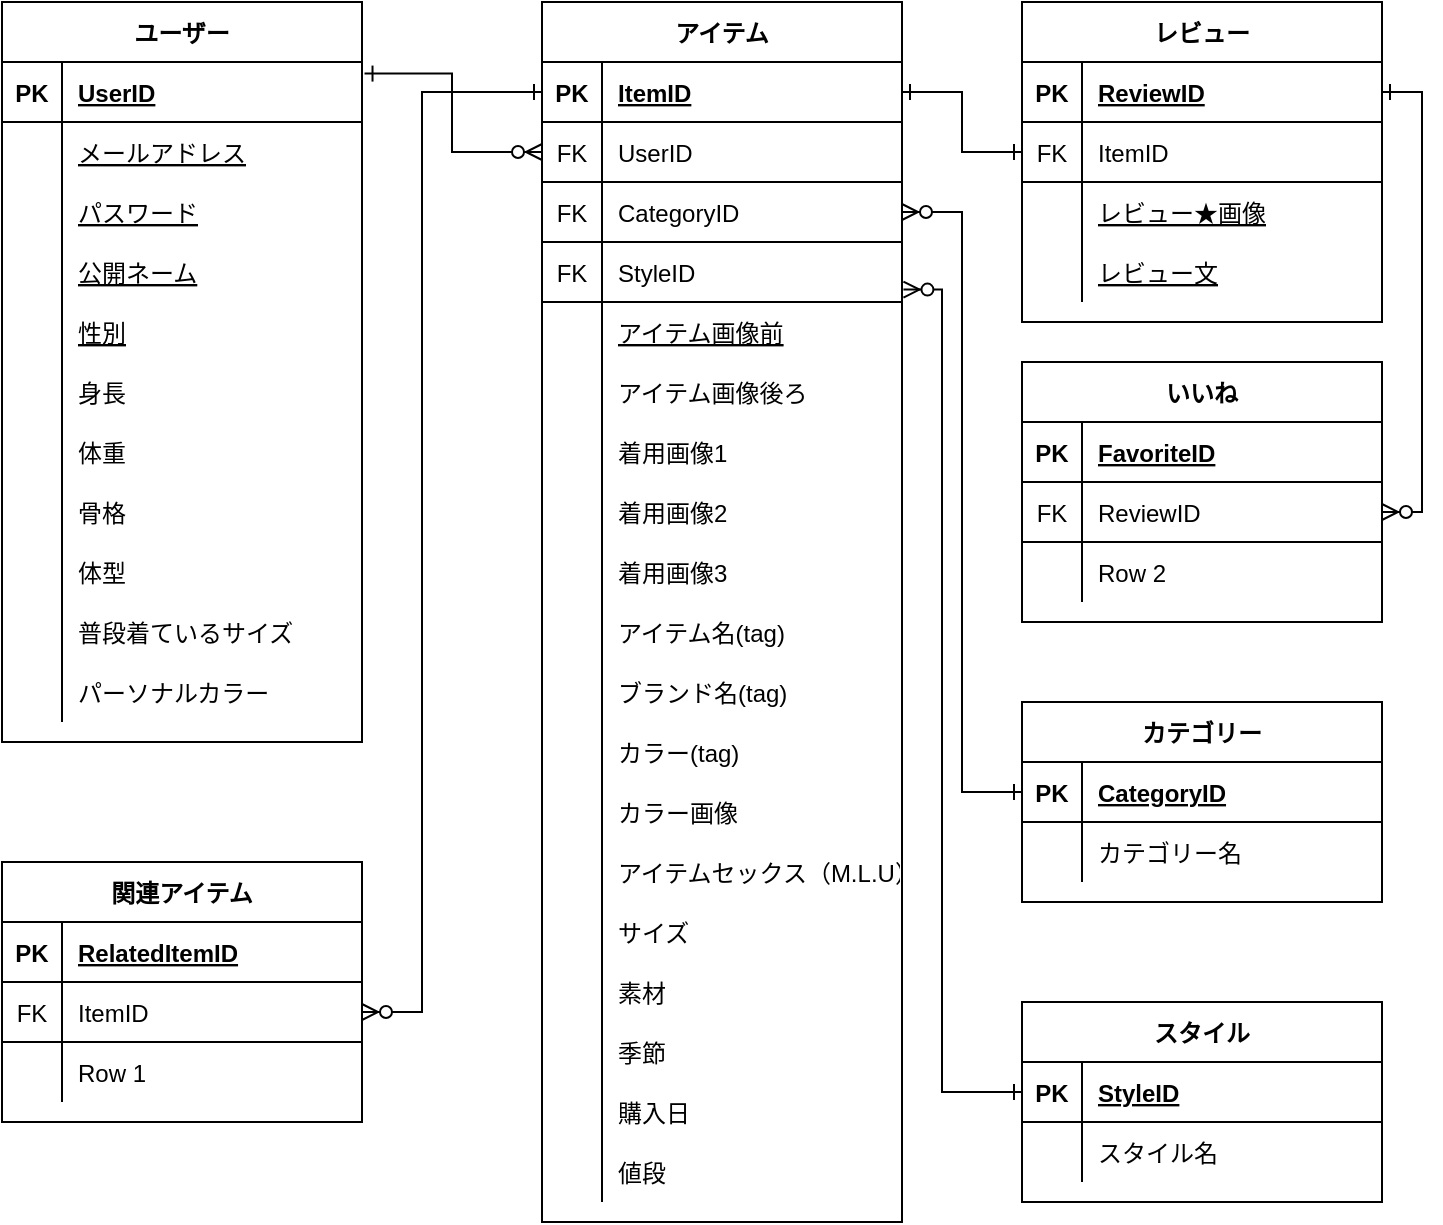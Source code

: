 <mxfile version="14.9.4" type="github">
  <diagram id="betGwYDTPJmiJVvHODnz" name="ページ1">
    <mxGraphModel dx="1038" dy="547" grid="1" gridSize="10" guides="1" tooltips="1" connect="1" arrows="1" fold="1" page="1" pageScale="1" pageWidth="827" pageHeight="1169" math="0" shadow="0">
      <root>
        <mxCell id="0" />
        <mxCell id="1" parent="0" />
        <mxCell id="Q9JCjV-3sAa-18T38b56-1" value="ユーザー" style="shape=table;startSize=30;container=1;collapsible=1;childLayout=tableLayout;fixedRows=1;rowLines=0;fontStyle=1;align=center;resizeLast=1;" vertex="1" parent="1">
          <mxGeometry x="20" y="40" width="180" height="370" as="geometry" />
        </mxCell>
        <mxCell id="Q9JCjV-3sAa-18T38b56-2" value="" style="shape=partialRectangle;collapsible=0;dropTarget=0;pointerEvents=0;fillColor=none;top=0;left=0;bottom=1;right=0;points=[[0,0.5],[1,0.5]];portConstraint=eastwest;" vertex="1" parent="Q9JCjV-3sAa-18T38b56-1">
          <mxGeometry y="30" width="180" height="30" as="geometry" />
        </mxCell>
        <mxCell id="Q9JCjV-3sAa-18T38b56-3" value="PK" style="shape=partialRectangle;connectable=0;fillColor=none;top=0;left=0;bottom=0;right=0;fontStyle=1;overflow=hidden;" vertex="1" parent="Q9JCjV-3sAa-18T38b56-2">
          <mxGeometry width="30" height="30" as="geometry" />
        </mxCell>
        <mxCell id="Q9JCjV-3sAa-18T38b56-4" value="UserID" style="shape=partialRectangle;connectable=0;fillColor=none;top=0;left=0;bottom=0;right=0;align=left;spacingLeft=6;fontStyle=5;overflow=hidden;" vertex="1" parent="Q9JCjV-3sAa-18T38b56-2">
          <mxGeometry x="30" width="150" height="30" as="geometry" />
        </mxCell>
        <mxCell id="Q9JCjV-3sAa-18T38b56-5" value="" style="shape=partialRectangle;collapsible=0;dropTarget=0;pointerEvents=0;fillColor=none;top=0;left=0;bottom=0;right=0;points=[[0,0.5],[1,0.5]];portConstraint=eastwest;" vertex="1" parent="Q9JCjV-3sAa-18T38b56-1">
          <mxGeometry y="60" width="180" height="30" as="geometry" />
        </mxCell>
        <mxCell id="Q9JCjV-3sAa-18T38b56-6" value="" style="shape=partialRectangle;connectable=0;fillColor=none;top=0;left=0;bottom=0;right=0;editable=1;overflow=hidden;" vertex="1" parent="Q9JCjV-3sAa-18T38b56-5">
          <mxGeometry width="30" height="30" as="geometry" />
        </mxCell>
        <mxCell id="Q9JCjV-3sAa-18T38b56-7" value="メールアドレス" style="shape=partialRectangle;connectable=0;fillColor=none;top=0;left=0;bottom=0;right=0;align=left;spacingLeft=6;overflow=hidden;fontStyle=4" vertex="1" parent="Q9JCjV-3sAa-18T38b56-5">
          <mxGeometry x="30" width="150" height="30" as="geometry" />
        </mxCell>
        <mxCell id="Q9JCjV-3sAa-18T38b56-8" value="" style="shape=partialRectangle;collapsible=0;dropTarget=0;pointerEvents=0;fillColor=none;top=0;left=0;bottom=0;right=0;points=[[0,0.5],[1,0.5]];portConstraint=eastwest;" vertex="1" parent="Q9JCjV-3sAa-18T38b56-1">
          <mxGeometry y="90" width="180" height="30" as="geometry" />
        </mxCell>
        <mxCell id="Q9JCjV-3sAa-18T38b56-9" value="" style="shape=partialRectangle;connectable=0;fillColor=none;top=0;left=0;bottom=0;right=0;editable=1;overflow=hidden;" vertex="1" parent="Q9JCjV-3sAa-18T38b56-8">
          <mxGeometry width="30" height="30" as="geometry" />
        </mxCell>
        <mxCell id="Q9JCjV-3sAa-18T38b56-10" value="パスワード" style="shape=partialRectangle;connectable=0;fillColor=none;top=0;left=0;bottom=0;right=0;align=left;spacingLeft=6;overflow=hidden;fontStyle=4" vertex="1" parent="Q9JCjV-3sAa-18T38b56-8">
          <mxGeometry x="30" width="150" height="30" as="geometry" />
        </mxCell>
        <mxCell id="Q9JCjV-3sAa-18T38b56-11" value="" style="shape=partialRectangle;collapsible=0;dropTarget=0;pointerEvents=0;fillColor=none;top=0;left=0;bottom=0;right=0;points=[[0,0.5],[1,0.5]];portConstraint=eastwest;" vertex="1" parent="Q9JCjV-3sAa-18T38b56-1">
          <mxGeometry y="120" width="180" height="30" as="geometry" />
        </mxCell>
        <mxCell id="Q9JCjV-3sAa-18T38b56-12" value="" style="shape=partialRectangle;connectable=0;fillColor=none;top=0;left=0;bottom=0;right=0;editable=1;overflow=hidden;" vertex="1" parent="Q9JCjV-3sAa-18T38b56-11">
          <mxGeometry width="30" height="30" as="geometry" />
        </mxCell>
        <mxCell id="Q9JCjV-3sAa-18T38b56-13" value="公開ネーム" style="shape=partialRectangle;connectable=0;fillColor=none;top=0;left=0;bottom=0;right=0;align=left;spacingLeft=6;overflow=hidden;fontStyle=4" vertex="1" parent="Q9JCjV-3sAa-18T38b56-11">
          <mxGeometry x="30" width="150" height="30" as="geometry" />
        </mxCell>
        <mxCell id="Q9JCjV-3sAa-18T38b56-207" style="shape=partialRectangle;collapsible=0;dropTarget=0;pointerEvents=0;fillColor=none;top=0;left=0;bottom=0;right=0;points=[[0,0.5],[1,0.5]];portConstraint=eastwest;" vertex="1" parent="Q9JCjV-3sAa-18T38b56-1">
          <mxGeometry y="150" width="180" height="30" as="geometry" />
        </mxCell>
        <mxCell id="Q9JCjV-3sAa-18T38b56-208" style="shape=partialRectangle;connectable=0;fillColor=none;top=0;left=0;bottom=0;right=0;editable=1;overflow=hidden;" vertex="1" parent="Q9JCjV-3sAa-18T38b56-207">
          <mxGeometry width="30" height="30" as="geometry" />
        </mxCell>
        <mxCell id="Q9JCjV-3sAa-18T38b56-209" value="性別" style="shape=partialRectangle;connectable=0;fillColor=none;top=0;left=0;bottom=0;right=0;align=left;spacingLeft=6;overflow=hidden;fontStyle=4" vertex="1" parent="Q9JCjV-3sAa-18T38b56-207">
          <mxGeometry x="30" width="150" height="30" as="geometry" />
        </mxCell>
        <mxCell id="Q9JCjV-3sAa-18T38b56-146" style="shape=partialRectangle;collapsible=0;dropTarget=0;pointerEvents=0;fillColor=none;top=0;left=0;bottom=0;right=0;points=[[0,0.5],[1,0.5]];portConstraint=eastwest;" vertex="1" parent="Q9JCjV-3sAa-18T38b56-1">
          <mxGeometry y="180" width="180" height="30" as="geometry" />
        </mxCell>
        <mxCell id="Q9JCjV-3sAa-18T38b56-147" style="shape=partialRectangle;connectable=0;fillColor=none;top=0;left=0;bottom=0;right=0;editable=1;overflow=hidden;" vertex="1" parent="Q9JCjV-3sAa-18T38b56-146">
          <mxGeometry width="30" height="30" as="geometry" />
        </mxCell>
        <mxCell id="Q9JCjV-3sAa-18T38b56-148" value="身長" style="shape=partialRectangle;connectable=0;fillColor=none;top=0;left=0;bottom=0;right=0;align=left;spacingLeft=6;overflow=hidden;" vertex="1" parent="Q9JCjV-3sAa-18T38b56-146">
          <mxGeometry x="30" width="150" height="30" as="geometry" />
        </mxCell>
        <mxCell id="Q9JCjV-3sAa-18T38b56-149" style="shape=partialRectangle;collapsible=0;dropTarget=0;pointerEvents=0;fillColor=none;top=0;left=0;bottom=0;right=0;points=[[0,0.5],[1,0.5]];portConstraint=eastwest;" vertex="1" parent="Q9JCjV-3sAa-18T38b56-1">
          <mxGeometry y="210" width="180" height="30" as="geometry" />
        </mxCell>
        <mxCell id="Q9JCjV-3sAa-18T38b56-150" style="shape=partialRectangle;connectable=0;fillColor=none;top=0;left=0;bottom=0;right=0;editable=1;overflow=hidden;" vertex="1" parent="Q9JCjV-3sAa-18T38b56-149">
          <mxGeometry width="30" height="30" as="geometry" />
        </mxCell>
        <mxCell id="Q9JCjV-3sAa-18T38b56-151" value="体重" style="shape=partialRectangle;connectable=0;fillColor=none;top=0;left=0;bottom=0;right=0;align=left;spacingLeft=6;overflow=hidden;" vertex="1" parent="Q9JCjV-3sAa-18T38b56-149">
          <mxGeometry x="30" width="150" height="30" as="geometry" />
        </mxCell>
        <mxCell id="Q9JCjV-3sAa-18T38b56-152" style="shape=partialRectangle;collapsible=0;dropTarget=0;pointerEvents=0;fillColor=none;top=0;left=0;bottom=0;right=0;points=[[0,0.5],[1,0.5]];portConstraint=eastwest;" vertex="1" parent="Q9JCjV-3sAa-18T38b56-1">
          <mxGeometry y="240" width="180" height="30" as="geometry" />
        </mxCell>
        <mxCell id="Q9JCjV-3sAa-18T38b56-153" style="shape=partialRectangle;connectable=0;fillColor=none;top=0;left=0;bottom=0;right=0;editable=1;overflow=hidden;" vertex="1" parent="Q9JCjV-3sAa-18T38b56-152">
          <mxGeometry width="30" height="30" as="geometry" />
        </mxCell>
        <mxCell id="Q9JCjV-3sAa-18T38b56-154" value="骨格" style="shape=partialRectangle;connectable=0;fillColor=none;top=0;left=0;bottom=0;right=0;align=left;spacingLeft=6;overflow=hidden;" vertex="1" parent="Q9JCjV-3sAa-18T38b56-152">
          <mxGeometry x="30" width="150" height="30" as="geometry" />
        </mxCell>
        <mxCell id="Q9JCjV-3sAa-18T38b56-155" style="shape=partialRectangle;collapsible=0;dropTarget=0;pointerEvents=0;fillColor=none;top=0;left=0;bottom=0;right=0;points=[[0,0.5],[1,0.5]];portConstraint=eastwest;" vertex="1" parent="Q9JCjV-3sAa-18T38b56-1">
          <mxGeometry y="270" width="180" height="30" as="geometry" />
        </mxCell>
        <mxCell id="Q9JCjV-3sAa-18T38b56-156" style="shape=partialRectangle;connectable=0;fillColor=none;top=0;left=0;bottom=0;right=0;editable=1;overflow=hidden;" vertex="1" parent="Q9JCjV-3sAa-18T38b56-155">
          <mxGeometry width="30" height="30" as="geometry" />
        </mxCell>
        <mxCell id="Q9JCjV-3sAa-18T38b56-157" value="体型" style="shape=partialRectangle;connectable=0;fillColor=none;top=0;left=0;bottom=0;right=0;align=left;spacingLeft=6;overflow=hidden;" vertex="1" parent="Q9JCjV-3sAa-18T38b56-155">
          <mxGeometry x="30" width="150" height="30" as="geometry" />
        </mxCell>
        <mxCell id="Q9JCjV-3sAa-18T38b56-158" style="shape=partialRectangle;collapsible=0;dropTarget=0;pointerEvents=0;fillColor=none;top=0;left=0;bottom=0;right=0;points=[[0,0.5],[1,0.5]];portConstraint=eastwest;" vertex="1" parent="Q9JCjV-3sAa-18T38b56-1">
          <mxGeometry y="300" width="180" height="30" as="geometry" />
        </mxCell>
        <mxCell id="Q9JCjV-3sAa-18T38b56-159" style="shape=partialRectangle;connectable=0;fillColor=none;top=0;left=0;bottom=0;right=0;editable=1;overflow=hidden;" vertex="1" parent="Q9JCjV-3sAa-18T38b56-158">
          <mxGeometry width="30" height="30" as="geometry" />
        </mxCell>
        <mxCell id="Q9JCjV-3sAa-18T38b56-160" value="普段着ているサイズ" style="shape=partialRectangle;connectable=0;fillColor=none;top=0;left=0;bottom=0;right=0;align=left;spacingLeft=6;overflow=hidden;" vertex="1" parent="Q9JCjV-3sAa-18T38b56-158">
          <mxGeometry x="30" width="150" height="30" as="geometry" />
        </mxCell>
        <mxCell id="Q9JCjV-3sAa-18T38b56-161" style="shape=partialRectangle;collapsible=0;dropTarget=0;pointerEvents=0;fillColor=none;top=0;left=0;bottom=0;right=0;points=[[0,0.5],[1,0.5]];portConstraint=eastwest;" vertex="1" parent="Q9JCjV-3sAa-18T38b56-1">
          <mxGeometry y="330" width="180" height="30" as="geometry" />
        </mxCell>
        <mxCell id="Q9JCjV-3sAa-18T38b56-162" style="shape=partialRectangle;connectable=0;fillColor=none;top=0;left=0;bottom=0;right=0;editable=1;overflow=hidden;" vertex="1" parent="Q9JCjV-3sAa-18T38b56-161">
          <mxGeometry width="30" height="30" as="geometry" />
        </mxCell>
        <mxCell id="Q9JCjV-3sAa-18T38b56-163" value="パーソナルカラー" style="shape=partialRectangle;connectable=0;fillColor=none;top=0;left=0;bottom=0;right=0;align=left;spacingLeft=6;overflow=hidden;" vertex="1" parent="Q9JCjV-3sAa-18T38b56-161">
          <mxGeometry x="30" width="150" height="30" as="geometry" />
        </mxCell>
        <mxCell id="Q9JCjV-3sAa-18T38b56-14" value="レビュー" style="shape=table;startSize=30;container=1;collapsible=1;childLayout=tableLayout;fixedRows=1;rowLines=0;fontStyle=1;align=center;resizeLast=1;" vertex="1" parent="1">
          <mxGeometry x="530" y="40" width="180" height="160" as="geometry" />
        </mxCell>
        <mxCell id="Q9JCjV-3sAa-18T38b56-15" value="" style="shape=partialRectangle;collapsible=0;dropTarget=0;pointerEvents=0;fillColor=none;top=0;left=0;bottom=1;right=0;points=[[0,0.5],[1,0.5]];portConstraint=eastwest;" vertex="1" parent="Q9JCjV-3sAa-18T38b56-14">
          <mxGeometry y="30" width="180" height="30" as="geometry" />
        </mxCell>
        <mxCell id="Q9JCjV-3sAa-18T38b56-16" value="PK" style="shape=partialRectangle;connectable=0;fillColor=none;top=0;left=0;bottom=0;right=0;fontStyle=1;overflow=hidden;" vertex="1" parent="Q9JCjV-3sAa-18T38b56-15">
          <mxGeometry width="30" height="30" as="geometry" />
        </mxCell>
        <mxCell id="Q9JCjV-3sAa-18T38b56-17" value="ReviewID" style="shape=partialRectangle;connectable=0;fillColor=none;top=0;left=0;bottom=0;right=0;align=left;spacingLeft=6;fontStyle=5;overflow=hidden;" vertex="1" parent="Q9JCjV-3sAa-18T38b56-15">
          <mxGeometry x="30" width="150" height="30" as="geometry" />
        </mxCell>
        <mxCell id="Q9JCjV-3sAa-18T38b56-225" style="shape=partialRectangle;collapsible=0;dropTarget=0;pointerEvents=0;fillColor=none;top=0;left=0;bottom=1;right=0;points=[[0,0.5],[1,0.5]];portConstraint=eastwest;fontStyle=1" vertex="1" parent="Q9JCjV-3sAa-18T38b56-14">
          <mxGeometry y="60" width="180" height="30" as="geometry" />
        </mxCell>
        <mxCell id="Q9JCjV-3sAa-18T38b56-226" value="FK" style="shape=partialRectangle;connectable=0;fillColor=none;top=0;left=0;bottom=0;right=0;fontStyle=0;overflow=hidden;" vertex="1" parent="Q9JCjV-3sAa-18T38b56-225">
          <mxGeometry width="30" height="30" as="geometry" />
        </mxCell>
        <mxCell id="Q9JCjV-3sAa-18T38b56-227" value="ItemID" style="shape=partialRectangle;connectable=0;fillColor=none;top=0;left=0;bottom=0;right=0;align=left;spacingLeft=6;fontStyle=0;overflow=hidden;" vertex="1" parent="Q9JCjV-3sAa-18T38b56-225">
          <mxGeometry x="30" width="150" height="30" as="geometry" />
        </mxCell>
        <mxCell id="Q9JCjV-3sAa-18T38b56-18" value="" style="shape=partialRectangle;collapsible=0;dropTarget=0;pointerEvents=0;fillColor=none;top=0;left=0;bottom=0;right=0;points=[[0,0.5],[1,0.5]];portConstraint=eastwest;" vertex="1" parent="Q9JCjV-3sAa-18T38b56-14">
          <mxGeometry y="90" width="180" height="30" as="geometry" />
        </mxCell>
        <mxCell id="Q9JCjV-3sAa-18T38b56-19" value="" style="shape=partialRectangle;connectable=0;fillColor=none;top=0;left=0;bottom=0;right=0;editable=1;overflow=hidden;" vertex="1" parent="Q9JCjV-3sAa-18T38b56-18">
          <mxGeometry width="30" height="30" as="geometry" />
        </mxCell>
        <mxCell id="Q9JCjV-3sAa-18T38b56-20" value="レビュー★画像" style="shape=partialRectangle;connectable=0;fillColor=none;top=0;left=0;bottom=0;right=0;align=left;spacingLeft=6;overflow=hidden;fontStyle=4" vertex="1" parent="Q9JCjV-3sAa-18T38b56-18">
          <mxGeometry x="30" width="150" height="30" as="geometry" />
        </mxCell>
        <mxCell id="Q9JCjV-3sAa-18T38b56-21" value="" style="shape=partialRectangle;collapsible=0;dropTarget=0;pointerEvents=0;fillColor=none;top=0;left=0;bottom=0;right=0;points=[[0,0.5],[1,0.5]];portConstraint=eastwest;" vertex="1" parent="Q9JCjV-3sAa-18T38b56-14">
          <mxGeometry y="120" width="180" height="30" as="geometry" />
        </mxCell>
        <mxCell id="Q9JCjV-3sAa-18T38b56-22" value="" style="shape=partialRectangle;connectable=0;fillColor=none;top=0;left=0;bottom=0;right=0;editable=1;overflow=hidden;" vertex="1" parent="Q9JCjV-3sAa-18T38b56-21">
          <mxGeometry width="30" height="30" as="geometry" />
        </mxCell>
        <mxCell id="Q9JCjV-3sAa-18T38b56-23" value="レビュー文" style="shape=partialRectangle;connectable=0;fillColor=none;top=0;left=0;bottom=0;right=0;align=left;spacingLeft=6;overflow=hidden;fontStyle=4" vertex="1" parent="Q9JCjV-3sAa-18T38b56-21">
          <mxGeometry x="30" width="150" height="30" as="geometry" />
        </mxCell>
        <mxCell id="Q9JCjV-3sAa-18T38b56-27" value="アイテム" style="shape=table;startSize=30;container=1;collapsible=1;childLayout=tableLayout;fixedRows=1;rowLines=0;fontStyle=1;align=center;resizeLast=1;" vertex="1" parent="1">
          <mxGeometry x="290" y="40" width="180" height="610" as="geometry" />
        </mxCell>
        <mxCell id="Q9JCjV-3sAa-18T38b56-28" value="" style="shape=partialRectangle;collapsible=0;dropTarget=0;pointerEvents=0;fillColor=none;top=0;left=0;bottom=1;right=0;points=[[0,0.5],[1,0.5]];portConstraint=eastwest;" vertex="1" parent="Q9JCjV-3sAa-18T38b56-27">
          <mxGeometry y="30" width="180" height="30" as="geometry" />
        </mxCell>
        <mxCell id="Q9JCjV-3sAa-18T38b56-29" value="PK" style="shape=partialRectangle;connectable=0;fillColor=none;top=0;left=0;bottom=0;right=0;fontStyle=1;overflow=hidden;" vertex="1" parent="Q9JCjV-3sAa-18T38b56-28">
          <mxGeometry width="30" height="30" as="geometry" />
        </mxCell>
        <mxCell id="Q9JCjV-3sAa-18T38b56-30" value="ItemID" style="shape=partialRectangle;connectable=0;fillColor=none;top=0;left=0;bottom=0;right=0;align=left;spacingLeft=6;fontStyle=5;overflow=hidden;" vertex="1" parent="Q9JCjV-3sAa-18T38b56-28">
          <mxGeometry x="30" width="150" height="30" as="geometry" />
        </mxCell>
        <mxCell id="Q9JCjV-3sAa-18T38b56-173" style="shape=partialRectangle;collapsible=0;dropTarget=0;pointerEvents=0;fillColor=none;top=0;left=0;bottom=1;right=0;points=[[0,0.5],[1,0.5]];portConstraint=eastwest;" vertex="1" parent="Q9JCjV-3sAa-18T38b56-27">
          <mxGeometry y="60" width="180" height="30" as="geometry" />
        </mxCell>
        <mxCell id="Q9JCjV-3sAa-18T38b56-174" value="FK" style="shape=partialRectangle;connectable=0;fillColor=none;top=0;left=0;bottom=0;right=0;fontStyle=0;overflow=hidden;" vertex="1" parent="Q9JCjV-3sAa-18T38b56-173">
          <mxGeometry width="30" height="30" as="geometry" />
        </mxCell>
        <mxCell id="Q9JCjV-3sAa-18T38b56-175" value="UserID" style="shape=partialRectangle;connectable=0;fillColor=none;top=0;left=0;bottom=0;right=0;align=left;spacingLeft=6;fontStyle=0;overflow=hidden;" vertex="1" parent="Q9JCjV-3sAa-18T38b56-173">
          <mxGeometry x="30" width="150" height="30" as="geometry" />
        </mxCell>
        <mxCell id="Q9JCjV-3sAa-18T38b56-170" style="shape=partialRectangle;collapsible=0;dropTarget=0;pointerEvents=0;fillColor=none;top=0;left=0;bottom=1;right=0;points=[[0,0.5],[1,0.5]];portConstraint=eastwest;" vertex="1" parent="Q9JCjV-3sAa-18T38b56-27">
          <mxGeometry y="90" width="180" height="30" as="geometry" />
        </mxCell>
        <mxCell id="Q9JCjV-3sAa-18T38b56-171" value="FK" style="shape=partialRectangle;connectable=0;fillColor=none;top=0;left=0;bottom=0;right=0;fontStyle=0;overflow=hidden;" vertex="1" parent="Q9JCjV-3sAa-18T38b56-170">
          <mxGeometry width="30" height="30" as="geometry" />
        </mxCell>
        <mxCell id="Q9JCjV-3sAa-18T38b56-172" value="CategoryID" style="shape=partialRectangle;connectable=0;fillColor=none;top=0;left=0;bottom=0;right=0;align=left;spacingLeft=6;fontStyle=0;overflow=hidden;" vertex="1" parent="Q9JCjV-3sAa-18T38b56-170">
          <mxGeometry x="30" width="150" height="30" as="geometry" />
        </mxCell>
        <mxCell id="Q9JCjV-3sAa-18T38b56-167" style="shape=partialRectangle;collapsible=0;dropTarget=0;pointerEvents=0;fillColor=none;top=0;left=0;bottom=1;right=0;points=[[0,0.5],[1,0.5]];portConstraint=eastwest;" vertex="1" parent="Q9JCjV-3sAa-18T38b56-27">
          <mxGeometry y="120" width="180" height="30" as="geometry" />
        </mxCell>
        <mxCell id="Q9JCjV-3sAa-18T38b56-168" value="FK" style="shape=partialRectangle;connectable=0;fillColor=none;top=0;left=0;bottom=0;right=0;fontStyle=0;overflow=hidden;" vertex="1" parent="Q9JCjV-3sAa-18T38b56-167">
          <mxGeometry width="30" height="30" as="geometry" />
        </mxCell>
        <mxCell id="Q9JCjV-3sAa-18T38b56-169" value="StyleID" style="shape=partialRectangle;connectable=0;fillColor=none;top=0;left=0;bottom=0;right=0;align=left;spacingLeft=6;fontStyle=0;overflow=hidden;" vertex="1" parent="Q9JCjV-3sAa-18T38b56-167">
          <mxGeometry x="30" width="150" height="30" as="geometry" />
        </mxCell>
        <mxCell id="Q9JCjV-3sAa-18T38b56-31" value="" style="shape=partialRectangle;collapsible=0;dropTarget=0;pointerEvents=0;fillColor=none;top=0;left=0;bottom=0;right=0;points=[[0,0.5],[1,0.5]];portConstraint=eastwest;" vertex="1" parent="Q9JCjV-3sAa-18T38b56-27">
          <mxGeometry y="150" width="180" height="30" as="geometry" />
        </mxCell>
        <mxCell id="Q9JCjV-3sAa-18T38b56-32" value="" style="shape=partialRectangle;connectable=0;fillColor=none;top=0;left=0;bottom=0;right=0;editable=1;overflow=hidden;" vertex="1" parent="Q9JCjV-3sAa-18T38b56-31">
          <mxGeometry width="30" height="30" as="geometry" />
        </mxCell>
        <mxCell id="Q9JCjV-3sAa-18T38b56-33" value="アイテム画像前" style="shape=partialRectangle;connectable=0;fillColor=none;top=0;left=0;bottom=0;right=0;align=left;spacingLeft=6;overflow=hidden;fontStyle=4" vertex="1" parent="Q9JCjV-3sAa-18T38b56-31">
          <mxGeometry x="30" width="150" height="30" as="geometry" />
        </mxCell>
        <mxCell id="Q9JCjV-3sAa-18T38b56-143" style="shape=partialRectangle;collapsible=0;dropTarget=0;pointerEvents=0;fillColor=none;top=0;left=0;bottom=0;right=0;points=[[0,0.5],[1,0.5]];portConstraint=eastwest;" vertex="1" parent="Q9JCjV-3sAa-18T38b56-27">
          <mxGeometry y="180" width="180" height="30" as="geometry" />
        </mxCell>
        <mxCell id="Q9JCjV-3sAa-18T38b56-144" style="shape=partialRectangle;connectable=0;fillColor=none;top=0;left=0;bottom=0;right=0;editable=1;overflow=hidden;" vertex="1" parent="Q9JCjV-3sAa-18T38b56-143">
          <mxGeometry width="30" height="30" as="geometry" />
        </mxCell>
        <mxCell id="Q9JCjV-3sAa-18T38b56-145" value="アイテム画像後ろ" style="shape=partialRectangle;connectable=0;fillColor=none;top=0;left=0;bottom=0;right=0;align=left;spacingLeft=6;overflow=hidden;" vertex="1" parent="Q9JCjV-3sAa-18T38b56-143">
          <mxGeometry x="30" width="150" height="30" as="geometry" />
        </mxCell>
        <mxCell id="Q9JCjV-3sAa-18T38b56-140" style="shape=partialRectangle;collapsible=0;dropTarget=0;pointerEvents=0;fillColor=none;top=0;left=0;bottom=0;right=0;points=[[0,0.5],[1,0.5]];portConstraint=eastwest;" vertex="1" parent="Q9JCjV-3sAa-18T38b56-27">
          <mxGeometry y="210" width="180" height="30" as="geometry" />
        </mxCell>
        <mxCell id="Q9JCjV-3sAa-18T38b56-141" style="shape=partialRectangle;connectable=0;fillColor=none;top=0;left=0;bottom=0;right=0;editable=1;overflow=hidden;" vertex="1" parent="Q9JCjV-3sAa-18T38b56-140">
          <mxGeometry width="30" height="30" as="geometry" />
        </mxCell>
        <mxCell id="Q9JCjV-3sAa-18T38b56-142" value="着用画像1" style="shape=partialRectangle;connectable=0;fillColor=none;top=0;left=0;bottom=0;right=0;align=left;spacingLeft=6;overflow=hidden;" vertex="1" parent="Q9JCjV-3sAa-18T38b56-140">
          <mxGeometry x="30" width="150" height="30" as="geometry" />
        </mxCell>
        <mxCell id="Q9JCjV-3sAa-18T38b56-204" style="shape=partialRectangle;collapsible=0;dropTarget=0;pointerEvents=0;fillColor=none;top=0;left=0;bottom=0;right=0;points=[[0,0.5],[1,0.5]];portConstraint=eastwest;" vertex="1" parent="Q9JCjV-3sAa-18T38b56-27">
          <mxGeometry y="240" width="180" height="30" as="geometry" />
        </mxCell>
        <mxCell id="Q9JCjV-3sAa-18T38b56-205" style="shape=partialRectangle;connectable=0;fillColor=none;top=0;left=0;bottom=0;right=0;editable=1;overflow=hidden;" vertex="1" parent="Q9JCjV-3sAa-18T38b56-204">
          <mxGeometry width="30" height="30" as="geometry" />
        </mxCell>
        <mxCell id="Q9JCjV-3sAa-18T38b56-206" value="着用画像2" style="shape=partialRectangle;connectable=0;fillColor=none;top=0;left=0;bottom=0;right=0;align=left;spacingLeft=6;overflow=hidden;" vertex="1" parent="Q9JCjV-3sAa-18T38b56-204">
          <mxGeometry x="30" width="150" height="30" as="geometry" />
        </mxCell>
        <mxCell id="Q9JCjV-3sAa-18T38b56-210" style="shape=partialRectangle;collapsible=0;dropTarget=0;pointerEvents=0;fillColor=none;top=0;left=0;bottom=0;right=0;points=[[0,0.5],[1,0.5]];portConstraint=eastwest;" vertex="1" parent="Q9JCjV-3sAa-18T38b56-27">
          <mxGeometry y="270" width="180" height="30" as="geometry" />
        </mxCell>
        <mxCell id="Q9JCjV-3sAa-18T38b56-211" style="shape=partialRectangle;connectable=0;fillColor=none;top=0;left=0;bottom=0;right=0;editable=1;overflow=hidden;" vertex="1" parent="Q9JCjV-3sAa-18T38b56-210">
          <mxGeometry width="30" height="30" as="geometry" />
        </mxCell>
        <mxCell id="Q9JCjV-3sAa-18T38b56-212" value="着用画像3" style="shape=partialRectangle;connectable=0;fillColor=none;top=0;left=0;bottom=0;right=0;align=left;spacingLeft=6;overflow=hidden;" vertex="1" parent="Q9JCjV-3sAa-18T38b56-210">
          <mxGeometry x="30" width="150" height="30" as="geometry" />
        </mxCell>
        <mxCell id="Q9JCjV-3sAa-18T38b56-164" style="shape=partialRectangle;collapsible=0;dropTarget=0;pointerEvents=0;fillColor=none;top=0;left=0;bottom=0;right=0;points=[[0,0.5],[1,0.5]];portConstraint=eastwest;" vertex="1" parent="Q9JCjV-3sAa-18T38b56-27">
          <mxGeometry y="300" width="180" height="30" as="geometry" />
        </mxCell>
        <mxCell id="Q9JCjV-3sAa-18T38b56-165" style="shape=partialRectangle;connectable=0;fillColor=none;top=0;left=0;bottom=0;right=0;editable=1;overflow=hidden;" vertex="1" parent="Q9JCjV-3sAa-18T38b56-164">
          <mxGeometry width="30" height="30" as="geometry" />
        </mxCell>
        <mxCell id="Q9JCjV-3sAa-18T38b56-166" value="アイテム名(tag)" style="shape=partialRectangle;connectable=0;fillColor=none;top=0;left=0;bottom=0;right=0;align=left;spacingLeft=6;overflow=hidden;fontStyle=0" vertex="1" parent="Q9JCjV-3sAa-18T38b56-164">
          <mxGeometry x="30" width="150" height="30" as="geometry" />
        </mxCell>
        <mxCell id="Q9JCjV-3sAa-18T38b56-176" style="shape=partialRectangle;collapsible=0;dropTarget=0;pointerEvents=0;fillColor=none;top=0;left=0;bottom=0;right=0;points=[[0,0.5],[1,0.5]];portConstraint=eastwest;" vertex="1" parent="Q9JCjV-3sAa-18T38b56-27">
          <mxGeometry y="330" width="180" height="30" as="geometry" />
        </mxCell>
        <mxCell id="Q9JCjV-3sAa-18T38b56-177" style="shape=partialRectangle;connectable=0;fillColor=none;top=0;left=0;bottom=0;right=0;editable=1;overflow=hidden;" vertex="1" parent="Q9JCjV-3sAa-18T38b56-176">
          <mxGeometry width="30" height="30" as="geometry" />
        </mxCell>
        <mxCell id="Q9JCjV-3sAa-18T38b56-178" value="ブランド名(tag)" style="shape=partialRectangle;connectable=0;fillColor=none;top=0;left=0;bottom=0;right=0;align=left;spacingLeft=6;overflow=hidden;" vertex="1" parent="Q9JCjV-3sAa-18T38b56-176">
          <mxGeometry x="30" width="150" height="30" as="geometry" />
        </mxCell>
        <mxCell id="Q9JCjV-3sAa-18T38b56-137" style="shape=partialRectangle;collapsible=0;dropTarget=0;pointerEvents=0;fillColor=none;top=0;left=0;bottom=0;right=0;points=[[0,0.5],[1,0.5]];portConstraint=eastwest;" vertex="1" parent="Q9JCjV-3sAa-18T38b56-27">
          <mxGeometry y="360" width="180" height="30" as="geometry" />
        </mxCell>
        <mxCell id="Q9JCjV-3sAa-18T38b56-138" style="shape=partialRectangle;connectable=0;fillColor=none;top=0;left=0;bottom=0;right=0;editable=1;overflow=hidden;" vertex="1" parent="Q9JCjV-3sAa-18T38b56-137">
          <mxGeometry width="30" height="30" as="geometry" />
        </mxCell>
        <mxCell id="Q9JCjV-3sAa-18T38b56-139" value="カラー(tag)" style="shape=partialRectangle;connectable=0;fillColor=none;top=0;left=0;bottom=0;right=0;align=left;spacingLeft=6;overflow=hidden;" vertex="1" parent="Q9JCjV-3sAa-18T38b56-137">
          <mxGeometry x="30" width="150" height="30" as="geometry" />
        </mxCell>
        <mxCell id="Q9JCjV-3sAa-18T38b56-134" style="shape=partialRectangle;collapsible=0;dropTarget=0;pointerEvents=0;fillColor=none;top=0;left=0;bottom=0;right=0;points=[[0,0.5],[1,0.5]];portConstraint=eastwest;" vertex="1" parent="Q9JCjV-3sAa-18T38b56-27">
          <mxGeometry y="390" width="180" height="30" as="geometry" />
        </mxCell>
        <mxCell id="Q9JCjV-3sAa-18T38b56-135" style="shape=partialRectangle;connectable=0;fillColor=none;top=0;left=0;bottom=0;right=0;editable=1;overflow=hidden;" vertex="1" parent="Q9JCjV-3sAa-18T38b56-134">
          <mxGeometry width="30" height="30" as="geometry" />
        </mxCell>
        <mxCell id="Q9JCjV-3sAa-18T38b56-136" value="カラー画像" style="shape=partialRectangle;connectable=0;fillColor=none;top=0;left=0;bottom=0;right=0;align=left;spacingLeft=6;overflow=hidden;" vertex="1" parent="Q9JCjV-3sAa-18T38b56-134">
          <mxGeometry x="30" width="150" height="30" as="geometry" />
        </mxCell>
        <mxCell id="Q9JCjV-3sAa-18T38b56-131" style="shape=partialRectangle;collapsible=0;dropTarget=0;pointerEvents=0;fillColor=none;top=0;left=0;bottom=0;right=0;points=[[0,0.5],[1,0.5]];portConstraint=eastwest;" vertex="1" parent="Q9JCjV-3sAa-18T38b56-27">
          <mxGeometry y="420" width="180" height="30" as="geometry" />
        </mxCell>
        <mxCell id="Q9JCjV-3sAa-18T38b56-132" style="shape=partialRectangle;connectable=0;fillColor=none;top=0;left=0;bottom=0;right=0;editable=1;overflow=hidden;" vertex="1" parent="Q9JCjV-3sAa-18T38b56-131">
          <mxGeometry width="30" height="30" as="geometry" />
        </mxCell>
        <mxCell id="Q9JCjV-3sAa-18T38b56-133" value="アイテムセックス（M.L.U）" style="shape=partialRectangle;connectable=0;fillColor=none;top=0;left=0;bottom=0;right=0;align=left;spacingLeft=6;overflow=hidden;" vertex="1" parent="Q9JCjV-3sAa-18T38b56-131">
          <mxGeometry x="30" width="150" height="30" as="geometry" />
        </mxCell>
        <mxCell id="Q9JCjV-3sAa-18T38b56-34" value="" style="shape=partialRectangle;collapsible=0;dropTarget=0;pointerEvents=0;fillColor=none;top=0;left=0;bottom=0;right=0;points=[[0,0.5],[1,0.5]];portConstraint=eastwest;" vertex="1" parent="Q9JCjV-3sAa-18T38b56-27">
          <mxGeometry y="450" width="180" height="30" as="geometry" />
        </mxCell>
        <mxCell id="Q9JCjV-3sAa-18T38b56-35" value="" style="shape=partialRectangle;connectable=0;fillColor=none;top=0;left=0;bottom=0;right=0;editable=1;overflow=hidden;" vertex="1" parent="Q9JCjV-3sAa-18T38b56-34">
          <mxGeometry width="30" height="30" as="geometry" />
        </mxCell>
        <mxCell id="Q9JCjV-3sAa-18T38b56-36" value="サイズ" style="shape=partialRectangle;connectable=0;fillColor=none;top=0;left=0;bottom=0;right=0;align=left;spacingLeft=6;overflow=hidden;" vertex="1" parent="Q9JCjV-3sAa-18T38b56-34">
          <mxGeometry x="30" width="150" height="30" as="geometry" />
        </mxCell>
        <mxCell id="Q9JCjV-3sAa-18T38b56-185" style="shape=partialRectangle;collapsible=0;dropTarget=0;pointerEvents=0;fillColor=none;top=0;left=0;bottom=0;right=0;points=[[0,0.5],[1,0.5]];portConstraint=eastwest;" vertex="1" parent="Q9JCjV-3sAa-18T38b56-27">
          <mxGeometry y="480" width="180" height="30" as="geometry" />
        </mxCell>
        <mxCell id="Q9JCjV-3sAa-18T38b56-186" style="shape=partialRectangle;connectable=0;fillColor=none;top=0;left=0;bottom=0;right=0;editable=1;overflow=hidden;" vertex="1" parent="Q9JCjV-3sAa-18T38b56-185">
          <mxGeometry width="30" height="30" as="geometry" />
        </mxCell>
        <mxCell id="Q9JCjV-3sAa-18T38b56-187" value="素材" style="shape=partialRectangle;connectable=0;fillColor=none;top=0;left=0;bottom=0;right=0;align=left;spacingLeft=6;overflow=hidden;" vertex="1" parent="Q9JCjV-3sAa-18T38b56-185">
          <mxGeometry x="30" width="150" height="30" as="geometry" />
        </mxCell>
        <mxCell id="Q9JCjV-3sAa-18T38b56-37" value="" style="shape=partialRectangle;collapsible=0;dropTarget=0;pointerEvents=0;fillColor=none;top=0;left=0;bottom=0;right=0;points=[[0,0.5],[1,0.5]];portConstraint=eastwest;" vertex="1" parent="Q9JCjV-3sAa-18T38b56-27">
          <mxGeometry y="510" width="180" height="30" as="geometry" />
        </mxCell>
        <mxCell id="Q9JCjV-3sAa-18T38b56-38" value="" style="shape=partialRectangle;connectable=0;fillColor=none;top=0;left=0;bottom=0;right=0;editable=1;overflow=hidden;" vertex="1" parent="Q9JCjV-3sAa-18T38b56-37">
          <mxGeometry width="30" height="30" as="geometry" />
        </mxCell>
        <mxCell id="Q9JCjV-3sAa-18T38b56-39" value="季節" style="shape=partialRectangle;connectable=0;fillColor=none;top=0;left=0;bottom=0;right=0;align=left;spacingLeft=6;overflow=hidden;" vertex="1" parent="Q9JCjV-3sAa-18T38b56-37">
          <mxGeometry x="30" width="150" height="30" as="geometry" />
        </mxCell>
        <mxCell id="Q9JCjV-3sAa-18T38b56-182" style="shape=partialRectangle;collapsible=0;dropTarget=0;pointerEvents=0;fillColor=none;top=0;left=0;bottom=0;right=0;points=[[0,0.5],[1,0.5]];portConstraint=eastwest;" vertex="1" parent="Q9JCjV-3sAa-18T38b56-27">
          <mxGeometry y="540" width="180" height="30" as="geometry" />
        </mxCell>
        <mxCell id="Q9JCjV-3sAa-18T38b56-183" style="shape=partialRectangle;connectable=0;fillColor=none;top=0;left=0;bottom=0;right=0;editable=1;overflow=hidden;" vertex="1" parent="Q9JCjV-3sAa-18T38b56-182">
          <mxGeometry width="30" height="30" as="geometry" />
        </mxCell>
        <mxCell id="Q9JCjV-3sAa-18T38b56-184" value="購入日" style="shape=partialRectangle;connectable=0;fillColor=none;top=0;left=0;bottom=0;right=0;align=left;spacingLeft=6;overflow=hidden;" vertex="1" parent="Q9JCjV-3sAa-18T38b56-182">
          <mxGeometry x="30" width="150" height="30" as="geometry" />
        </mxCell>
        <mxCell id="Q9JCjV-3sAa-18T38b56-201" style="shape=partialRectangle;collapsible=0;dropTarget=0;pointerEvents=0;fillColor=none;top=0;left=0;bottom=0;right=0;points=[[0,0.5],[1,0.5]];portConstraint=eastwest;" vertex="1" parent="Q9JCjV-3sAa-18T38b56-27">
          <mxGeometry y="570" width="180" height="30" as="geometry" />
        </mxCell>
        <mxCell id="Q9JCjV-3sAa-18T38b56-202" style="shape=partialRectangle;connectable=0;fillColor=none;top=0;left=0;bottom=0;right=0;editable=1;overflow=hidden;" vertex="1" parent="Q9JCjV-3sAa-18T38b56-201">
          <mxGeometry width="30" height="30" as="geometry" />
        </mxCell>
        <mxCell id="Q9JCjV-3sAa-18T38b56-203" value="値段" style="shape=partialRectangle;connectable=0;fillColor=none;top=0;left=0;bottom=0;right=0;align=left;spacingLeft=6;overflow=hidden;" vertex="1" parent="Q9JCjV-3sAa-18T38b56-201">
          <mxGeometry x="30" width="150" height="30" as="geometry" />
        </mxCell>
        <mxCell id="Q9JCjV-3sAa-18T38b56-92" value="カテゴリー" style="shape=table;startSize=30;container=1;collapsible=1;childLayout=tableLayout;fixedRows=1;rowLines=0;fontStyle=1;align=center;resizeLast=1;" vertex="1" parent="1">
          <mxGeometry x="530" y="390" width="180" height="100" as="geometry" />
        </mxCell>
        <mxCell id="Q9JCjV-3sAa-18T38b56-93" value="" style="shape=partialRectangle;collapsible=0;dropTarget=0;pointerEvents=0;fillColor=none;top=0;left=0;bottom=1;right=0;points=[[0,0.5],[1,0.5]];portConstraint=eastwest;" vertex="1" parent="Q9JCjV-3sAa-18T38b56-92">
          <mxGeometry y="30" width="180" height="30" as="geometry" />
        </mxCell>
        <mxCell id="Q9JCjV-3sAa-18T38b56-94" value="PK" style="shape=partialRectangle;connectable=0;fillColor=none;top=0;left=0;bottom=0;right=0;fontStyle=1;overflow=hidden;" vertex="1" parent="Q9JCjV-3sAa-18T38b56-93">
          <mxGeometry width="30" height="30" as="geometry" />
        </mxCell>
        <mxCell id="Q9JCjV-3sAa-18T38b56-95" value="CategoryID" style="shape=partialRectangle;connectable=0;fillColor=none;top=0;left=0;bottom=0;right=0;align=left;spacingLeft=6;fontStyle=5;overflow=hidden;" vertex="1" parent="Q9JCjV-3sAa-18T38b56-93">
          <mxGeometry x="30" width="150" height="30" as="geometry" />
        </mxCell>
        <mxCell id="Q9JCjV-3sAa-18T38b56-96" value="" style="shape=partialRectangle;collapsible=0;dropTarget=0;pointerEvents=0;fillColor=none;top=0;left=0;bottom=0;right=0;points=[[0,0.5],[1,0.5]];portConstraint=eastwest;" vertex="1" parent="Q9JCjV-3sAa-18T38b56-92">
          <mxGeometry y="60" width="180" height="30" as="geometry" />
        </mxCell>
        <mxCell id="Q9JCjV-3sAa-18T38b56-97" value="" style="shape=partialRectangle;connectable=0;fillColor=none;top=0;left=0;bottom=0;right=0;editable=1;overflow=hidden;" vertex="1" parent="Q9JCjV-3sAa-18T38b56-96">
          <mxGeometry width="30" height="30" as="geometry" />
        </mxCell>
        <mxCell id="Q9JCjV-3sAa-18T38b56-98" value="カテゴリー名" style="shape=partialRectangle;connectable=0;fillColor=none;top=0;left=0;bottom=0;right=0;align=left;spacingLeft=6;overflow=hidden;" vertex="1" parent="Q9JCjV-3sAa-18T38b56-96">
          <mxGeometry x="30" width="150" height="30" as="geometry" />
        </mxCell>
        <mxCell id="Q9JCjV-3sAa-18T38b56-105" value="スタイル" style="shape=table;startSize=30;container=1;collapsible=1;childLayout=tableLayout;fixedRows=1;rowLines=0;fontStyle=1;align=center;resizeLast=1;" vertex="1" parent="1">
          <mxGeometry x="530" y="540" width="180" height="100" as="geometry" />
        </mxCell>
        <mxCell id="Q9JCjV-3sAa-18T38b56-106" value="" style="shape=partialRectangle;collapsible=0;dropTarget=0;pointerEvents=0;fillColor=none;top=0;left=0;bottom=1;right=0;points=[[0,0.5],[1,0.5]];portConstraint=eastwest;" vertex="1" parent="Q9JCjV-3sAa-18T38b56-105">
          <mxGeometry y="30" width="180" height="30" as="geometry" />
        </mxCell>
        <mxCell id="Q9JCjV-3sAa-18T38b56-107" value="PK" style="shape=partialRectangle;connectable=0;fillColor=none;top=0;left=0;bottom=0;right=0;fontStyle=1;overflow=hidden;" vertex="1" parent="Q9JCjV-3sAa-18T38b56-106">
          <mxGeometry width="30" height="30" as="geometry" />
        </mxCell>
        <mxCell id="Q9JCjV-3sAa-18T38b56-108" value="StyleID" style="shape=partialRectangle;connectable=0;fillColor=none;top=0;left=0;bottom=0;right=0;align=left;spacingLeft=6;fontStyle=5;overflow=hidden;" vertex="1" parent="Q9JCjV-3sAa-18T38b56-106">
          <mxGeometry x="30" width="150" height="30" as="geometry" />
        </mxCell>
        <mxCell id="Q9JCjV-3sAa-18T38b56-109" value="" style="shape=partialRectangle;collapsible=0;dropTarget=0;pointerEvents=0;fillColor=none;top=0;left=0;bottom=0;right=0;points=[[0,0.5],[1,0.5]];portConstraint=eastwest;" vertex="1" parent="Q9JCjV-3sAa-18T38b56-105">
          <mxGeometry y="60" width="180" height="30" as="geometry" />
        </mxCell>
        <mxCell id="Q9JCjV-3sAa-18T38b56-110" value="" style="shape=partialRectangle;connectable=0;fillColor=none;top=0;left=0;bottom=0;right=0;editable=1;overflow=hidden;" vertex="1" parent="Q9JCjV-3sAa-18T38b56-109">
          <mxGeometry width="30" height="30" as="geometry" />
        </mxCell>
        <mxCell id="Q9JCjV-3sAa-18T38b56-111" value="スタイル名" style="shape=partialRectangle;connectable=0;fillColor=none;top=0;left=0;bottom=0;right=0;align=left;spacingLeft=6;overflow=hidden;" vertex="1" parent="Q9JCjV-3sAa-18T38b56-109">
          <mxGeometry x="30" width="150" height="30" as="geometry" />
        </mxCell>
        <mxCell id="Q9JCjV-3sAa-18T38b56-118" value="関連アイテム" style="shape=table;startSize=30;container=1;collapsible=1;childLayout=tableLayout;fixedRows=1;rowLines=0;fontStyle=1;align=center;resizeLast=1;" vertex="1" parent="1">
          <mxGeometry x="20" y="470" width="180" height="130" as="geometry" />
        </mxCell>
        <mxCell id="Q9JCjV-3sAa-18T38b56-119" value="" style="shape=partialRectangle;collapsible=0;dropTarget=0;pointerEvents=0;fillColor=none;top=0;left=0;bottom=1;right=0;points=[[0,0.5],[1,0.5]];portConstraint=eastwest;" vertex="1" parent="Q9JCjV-3sAa-18T38b56-118">
          <mxGeometry y="30" width="180" height="30" as="geometry" />
        </mxCell>
        <mxCell id="Q9JCjV-3sAa-18T38b56-120" value="PK" style="shape=partialRectangle;connectable=0;fillColor=none;top=0;left=0;bottom=0;right=0;fontStyle=1;overflow=hidden;" vertex="1" parent="Q9JCjV-3sAa-18T38b56-119">
          <mxGeometry width="30" height="30" as="geometry" />
        </mxCell>
        <mxCell id="Q9JCjV-3sAa-18T38b56-121" value="RelatedItemID" style="shape=partialRectangle;connectable=0;fillColor=none;top=0;left=0;bottom=0;right=0;align=left;spacingLeft=6;fontStyle=5;overflow=hidden;" vertex="1" parent="Q9JCjV-3sAa-18T38b56-119">
          <mxGeometry x="30" width="150" height="30" as="geometry" />
        </mxCell>
        <mxCell id="Q9JCjV-3sAa-18T38b56-213" style="shape=partialRectangle;collapsible=0;dropTarget=0;pointerEvents=0;fillColor=none;top=0;left=0;bottom=1;right=0;points=[[0,0.5],[1,0.5]];portConstraint=eastwest;" vertex="1" parent="Q9JCjV-3sAa-18T38b56-118">
          <mxGeometry y="60" width="180" height="30" as="geometry" />
        </mxCell>
        <mxCell id="Q9JCjV-3sAa-18T38b56-214" value="FK" style="shape=partialRectangle;connectable=0;fillColor=none;top=0;left=0;bottom=0;right=0;fontStyle=0;overflow=hidden;" vertex="1" parent="Q9JCjV-3sAa-18T38b56-213">
          <mxGeometry width="30" height="30" as="geometry" />
        </mxCell>
        <mxCell id="Q9JCjV-3sAa-18T38b56-215" value="ItemID" style="shape=partialRectangle;connectable=0;fillColor=none;top=0;left=0;bottom=0;right=0;align=left;spacingLeft=6;fontStyle=0;overflow=hidden;" vertex="1" parent="Q9JCjV-3sAa-18T38b56-213">
          <mxGeometry x="30" width="150" height="30" as="geometry" />
        </mxCell>
        <mxCell id="Q9JCjV-3sAa-18T38b56-122" value="" style="shape=partialRectangle;collapsible=0;dropTarget=0;pointerEvents=0;fillColor=none;top=0;left=0;bottom=0;right=0;points=[[0,0.5],[1,0.5]];portConstraint=eastwest;" vertex="1" parent="Q9JCjV-3sAa-18T38b56-118">
          <mxGeometry y="90" width="180" height="30" as="geometry" />
        </mxCell>
        <mxCell id="Q9JCjV-3sAa-18T38b56-123" value="" style="shape=partialRectangle;connectable=0;fillColor=none;top=0;left=0;bottom=0;right=0;editable=1;overflow=hidden;" vertex="1" parent="Q9JCjV-3sAa-18T38b56-122">
          <mxGeometry width="30" height="30" as="geometry" />
        </mxCell>
        <mxCell id="Q9JCjV-3sAa-18T38b56-124" value="Row 1" style="shape=partialRectangle;connectable=0;fillColor=none;top=0;left=0;bottom=0;right=0;align=left;spacingLeft=6;overflow=hidden;" vertex="1" parent="Q9JCjV-3sAa-18T38b56-122">
          <mxGeometry x="30" width="150" height="30" as="geometry" />
        </mxCell>
        <mxCell id="Q9JCjV-3sAa-18T38b56-188" value="いいね" style="shape=table;startSize=30;container=1;collapsible=1;childLayout=tableLayout;fixedRows=1;rowLines=0;fontStyle=1;align=center;resizeLast=1;" vertex="1" parent="1">
          <mxGeometry x="530" y="220" width="180" height="130" as="geometry" />
        </mxCell>
        <mxCell id="Q9JCjV-3sAa-18T38b56-189" value="" style="shape=partialRectangle;collapsible=0;dropTarget=0;pointerEvents=0;fillColor=none;top=0;left=0;bottom=1;right=0;points=[[0,0.5],[1,0.5]];portConstraint=eastwest;" vertex="1" parent="Q9JCjV-3sAa-18T38b56-188">
          <mxGeometry y="30" width="180" height="30" as="geometry" />
        </mxCell>
        <mxCell id="Q9JCjV-3sAa-18T38b56-190" value="PK" style="shape=partialRectangle;connectable=0;fillColor=none;top=0;left=0;bottom=0;right=0;fontStyle=1;overflow=hidden;" vertex="1" parent="Q9JCjV-3sAa-18T38b56-189">
          <mxGeometry width="30" height="30" as="geometry" />
        </mxCell>
        <mxCell id="Q9JCjV-3sAa-18T38b56-191" value="FavoriteID" style="shape=partialRectangle;connectable=0;fillColor=none;top=0;left=0;bottom=0;right=0;align=left;spacingLeft=6;fontStyle=5;overflow=hidden;" vertex="1" parent="Q9JCjV-3sAa-18T38b56-189">
          <mxGeometry x="30" width="150" height="30" as="geometry" />
        </mxCell>
        <mxCell id="Q9JCjV-3sAa-18T38b56-219" style="shape=partialRectangle;collapsible=0;dropTarget=0;pointerEvents=0;fillColor=none;top=0;left=0;bottom=1;right=0;points=[[0,0.5],[1,0.5]];portConstraint=eastwest;" vertex="1" parent="Q9JCjV-3sAa-18T38b56-188">
          <mxGeometry y="60" width="180" height="30" as="geometry" />
        </mxCell>
        <mxCell id="Q9JCjV-3sAa-18T38b56-220" value="FK" style="shape=partialRectangle;connectable=0;fillColor=none;top=0;left=0;bottom=0;right=0;fontStyle=0;overflow=hidden;" vertex="1" parent="Q9JCjV-3sAa-18T38b56-219">
          <mxGeometry width="30" height="30" as="geometry" />
        </mxCell>
        <mxCell id="Q9JCjV-3sAa-18T38b56-221" value="ReviewID" style="shape=partialRectangle;connectable=0;fillColor=none;top=0;left=0;bottom=0;right=0;align=left;spacingLeft=6;fontStyle=0;overflow=hidden;" vertex="1" parent="Q9JCjV-3sAa-18T38b56-219">
          <mxGeometry x="30" width="150" height="30" as="geometry" />
        </mxCell>
        <mxCell id="Q9JCjV-3sAa-18T38b56-195" value="" style="shape=partialRectangle;collapsible=0;dropTarget=0;pointerEvents=0;fillColor=none;top=0;left=0;bottom=0;right=0;points=[[0,0.5],[1,0.5]];portConstraint=eastwest;" vertex="1" parent="Q9JCjV-3sAa-18T38b56-188">
          <mxGeometry y="90" width="180" height="30" as="geometry" />
        </mxCell>
        <mxCell id="Q9JCjV-3sAa-18T38b56-196" value="" style="shape=partialRectangle;connectable=0;fillColor=none;top=0;left=0;bottom=0;right=0;editable=1;overflow=hidden;" vertex="1" parent="Q9JCjV-3sAa-18T38b56-195">
          <mxGeometry width="30" height="30" as="geometry" />
        </mxCell>
        <mxCell id="Q9JCjV-3sAa-18T38b56-197" value="Row 2" style="shape=partialRectangle;connectable=0;fillColor=none;top=0;left=0;bottom=0;right=0;align=left;spacingLeft=6;overflow=hidden;" vertex="1" parent="Q9JCjV-3sAa-18T38b56-195">
          <mxGeometry x="30" width="150" height="30" as="geometry" />
        </mxCell>
        <mxCell id="Q9JCjV-3sAa-18T38b56-228" style="edgeStyle=orthogonalEdgeStyle;rounded=0;orthogonalLoop=1;jettySize=auto;html=1;entryX=0;entryY=0.5;entryDx=0;entryDy=0;startArrow=ERone;startFill=0;endArrow=ERzeroToMany;endFill=1;exitX=1.007;exitY=0.193;exitDx=0;exitDy=0;exitPerimeter=0;" edge="1" parent="1" source="Q9JCjV-3sAa-18T38b56-2" target="Q9JCjV-3sAa-18T38b56-173">
          <mxGeometry relative="1" as="geometry">
            <mxPoint x="210" y="80" as="sourcePoint" />
          </mxGeometry>
        </mxCell>
        <mxCell id="Q9JCjV-3sAa-18T38b56-229" style="edgeStyle=orthogonalEdgeStyle;rounded=0;orthogonalLoop=1;jettySize=auto;html=1;exitX=0;exitY=0.5;exitDx=0;exitDy=0;startArrow=ERone;startFill=0;endArrow=ERzeroToMany;endFill=1;entryX=1;entryY=0.5;entryDx=0;entryDy=0;" edge="1" parent="1" source="Q9JCjV-3sAa-18T38b56-28" target="Q9JCjV-3sAa-18T38b56-213">
          <mxGeometry relative="1" as="geometry">
            <mxPoint x="230" y="420" as="targetPoint" />
            <Array as="points">
              <mxPoint x="230" y="85" />
              <mxPoint x="230" y="545" />
            </Array>
          </mxGeometry>
        </mxCell>
        <mxCell id="Q9JCjV-3sAa-18T38b56-230" style="edgeStyle=orthogonalEdgeStyle;rounded=0;orthogonalLoop=1;jettySize=auto;html=1;exitX=0;exitY=0.5;exitDx=0;exitDy=0;entryX=1;entryY=0.5;entryDx=0;entryDy=0;startArrow=ERone;startFill=0;endArrow=ERzeroToMany;endFill=1;" edge="1" parent="1" source="Q9JCjV-3sAa-18T38b56-93" target="Q9JCjV-3sAa-18T38b56-170">
          <mxGeometry relative="1" as="geometry" />
        </mxCell>
        <mxCell id="Q9JCjV-3sAa-18T38b56-231" style="edgeStyle=orthogonalEdgeStyle;rounded=0;orthogonalLoop=1;jettySize=auto;html=1;exitX=0;exitY=0.5;exitDx=0;exitDy=0;entryX=1.004;entryY=0.793;entryDx=0;entryDy=0;entryPerimeter=0;startArrow=ERone;startFill=0;endArrow=ERzeroToMany;endFill=1;" edge="1" parent="1" source="Q9JCjV-3sAa-18T38b56-106" target="Q9JCjV-3sAa-18T38b56-167">
          <mxGeometry relative="1" as="geometry">
            <Array as="points">
              <mxPoint x="490" y="585" />
              <mxPoint x="490" y="184" />
            </Array>
          </mxGeometry>
        </mxCell>
        <mxCell id="Q9JCjV-3sAa-18T38b56-232" style="edgeStyle=orthogonalEdgeStyle;rounded=0;orthogonalLoop=1;jettySize=auto;html=1;exitX=1;exitY=0.5;exitDx=0;exitDy=0;entryX=0;entryY=0.5;entryDx=0;entryDy=0;startArrow=ERone;startFill=0;endArrow=ERone;endFill=0;" edge="1" parent="1" source="Q9JCjV-3sAa-18T38b56-28" target="Q9JCjV-3sAa-18T38b56-225">
          <mxGeometry relative="1" as="geometry" />
        </mxCell>
        <mxCell id="Q9JCjV-3sAa-18T38b56-233" style="edgeStyle=orthogonalEdgeStyle;rounded=0;orthogonalLoop=1;jettySize=auto;html=1;exitX=1;exitY=0.5;exitDx=0;exitDy=0;entryX=1;entryY=0.5;entryDx=0;entryDy=0;startArrow=ERone;startFill=0;endArrow=ERzeroToMany;endFill=1;" edge="1" parent="1" source="Q9JCjV-3sAa-18T38b56-15" target="Q9JCjV-3sAa-18T38b56-219">
          <mxGeometry relative="1" as="geometry" />
        </mxCell>
      </root>
    </mxGraphModel>
  </diagram>
</mxfile>

